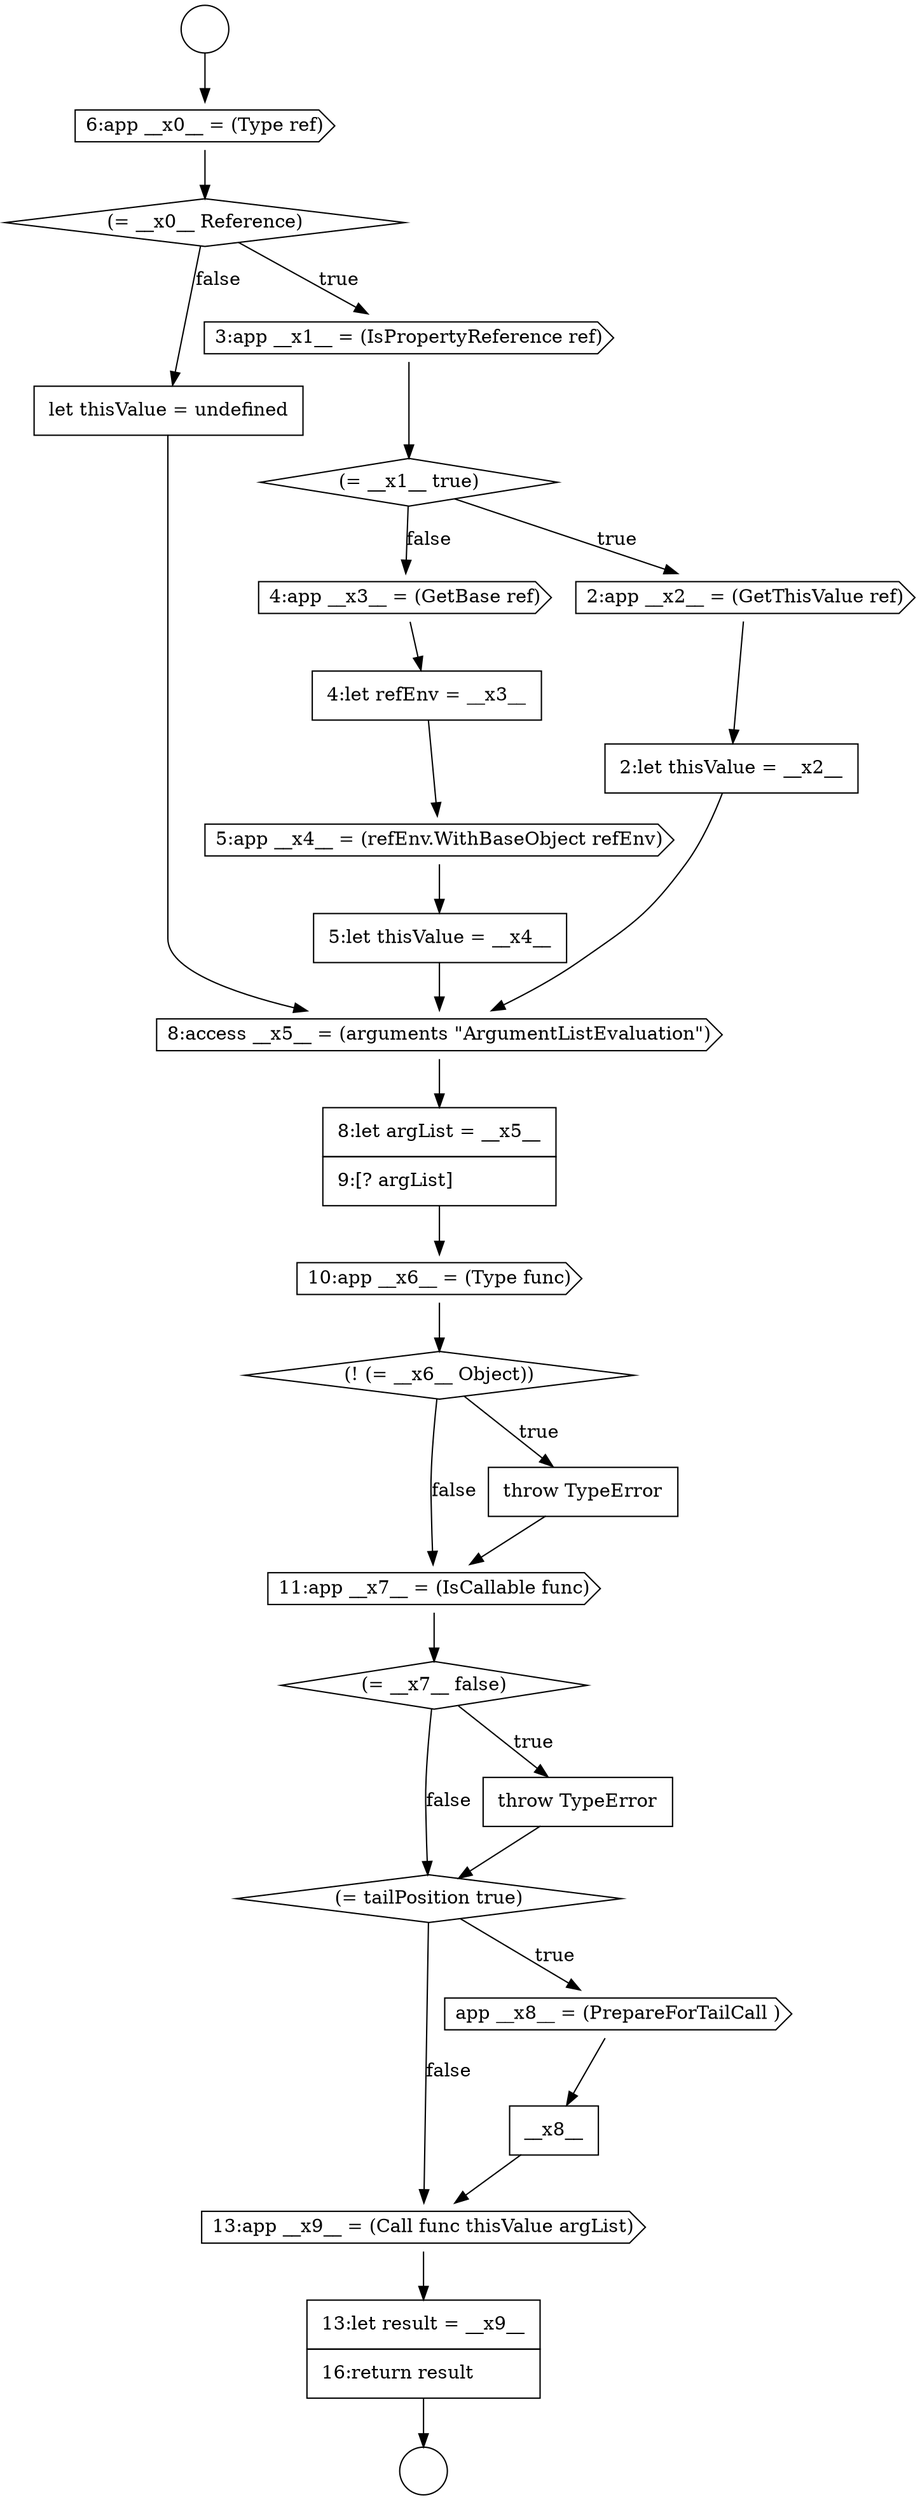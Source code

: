 digraph {
  node4247 [shape=none, margin=0, label=<<font color="black">
    <table border="0" cellborder="1" cellspacing="0" cellpadding="10">
      <tr><td align="left">let thisValue = undefined</td></tr>
    </table>
  </font>> color="black" fillcolor="white" style=filled]
  node4249 [shape=none, margin=0, label=<<font color="black">
    <table border="0" cellborder="1" cellspacing="0" cellpadding="10">
      <tr><td align="left">8:let argList = __x5__</td></tr>
      <tr><td align="left">9:[? argList]</td></tr>
    </table>
  </font>> color="black" fillcolor="white" style=filled]
  node4253 [shape=cds, label=<<font color="black">11:app __x7__ = (IsCallable func)</font>> color="black" fillcolor="white" style=filled]
  node4258 [shape=none, margin=0, label=<<font color="black">
    <table border="0" cellborder="1" cellspacing="0" cellpadding="10">
      <tr><td align="left">__x8__</td></tr>
    </table>
  </font>> color="black" fillcolor="white" style=filled]
  node4252 [shape=none, margin=0, label=<<font color="black">
    <table border="0" cellborder="1" cellspacing="0" cellpadding="10">
      <tr><td align="left">throw TypeError</td></tr>
    </table>
  </font>> color="black" fillcolor="white" style=filled]
  node4248 [shape=cds, label=<<font color="black">8:access __x5__ = (arguments &quot;ArgumentListEvaluation&quot;)</font>> color="black" fillcolor="white" style=filled]
  node4256 [shape=diamond, label=<<font color="black">(= tailPosition true)</font>> color="black" fillcolor="white" style=filled]
  node4260 [shape=none, margin=0, label=<<font color="black">
    <table border="0" cellborder="1" cellspacing="0" cellpadding="10">
      <tr><td align="left">13:let result = __x9__</td></tr>
      <tr><td align="left">16:return result</td></tr>
    </table>
  </font>> color="black" fillcolor="white" style=filled]
  node4255 [shape=none, margin=0, label=<<font color="black">
    <table border="0" cellborder="1" cellspacing="0" cellpadding="10">
      <tr><td align="left">throw TypeError</td></tr>
    </table>
  </font>> color="black" fillcolor="white" style=filled]
  node4250 [shape=cds, label=<<font color="black">10:app __x6__ = (Type func)</font>> color="black" fillcolor="white" style=filled]
  node4254 [shape=diamond, label=<<font color="black">(= __x7__ false)</font>> color="black" fillcolor="white" style=filled]
  node4238 [shape=diamond, label=<<font color="black">(= __x0__ Reference)</font>> color="black" fillcolor="white" style=filled]
  node4243 [shape=cds, label=<<font color="black">4:app __x3__ = (GetBase ref)</font>> color="black" fillcolor="white" style=filled]
  node4244 [shape=none, margin=0, label=<<font color="black">
    <table border="0" cellborder="1" cellspacing="0" cellpadding="10">
      <tr><td align="left">4:let refEnv = __x3__</td></tr>
    </table>
  </font>> color="black" fillcolor="white" style=filled]
  node4237 [shape=cds, label=<<font color="black">6:app __x0__ = (Type ref)</font>> color="black" fillcolor="white" style=filled]
  node4259 [shape=cds, label=<<font color="black">13:app __x9__ = (Call func thisValue argList)</font>> color="black" fillcolor="white" style=filled]
  node4251 [shape=diamond, label=<<font color="black">(! (= __x6__ Object))</font>> color="black" fillcolor="white" style=filled]
  node4236 [shape=circle label=" " color="black" fillcolor="white" style=filled]
  node4245 [shape=cds, label=<<font color="black">5:app __x4__ = (refEnv.WithBaseObject refEnv)</font>> color="black" fillcolor="white" style=filled]
  node4240 [shape=diamond, label=<<font color="black">(= __x1__ true)</font>> color="black" fillcolor="white" style=filled]
  node4241 [shape=cds, label=<<font color="black">2:app __x2__ = (GetThisValue ref)</font>> color="black" fillcolor="white" style=filled]
  node4246 [shape=none, margin=0, label=<<font color="black">
    <table border="0" cellborder="1" cellspacing="0" cellpadding="10">
      <tr><td align="left">5:let thisValue = __x4__</td></tr>
    </table>
  </font>> color="black" fillcolor="white" style=filled]
  node4235 [shape=circle label=" " color="black" fillcolor="white" style=filled]
  node4257 [shape=cds, label=<<font color="black">app __x8__ = (PrepareForTailCall )</font>> color="black" fillcolor="white" style=filled]
  node4242 [shape=none, margin=0, label=<<font color="black">
    <table border="0" cellborder="1" cellspacing="0" cellpadding="10">
      <tr><td align="left">2:let thisValue = __x2__</td></tr>
    </table>
  </font>> color="black" fillcolor="white" style=filled]
  node4239 [shape=cds, label=<<font color="black">3:app __x1__ = (IsPropertyReference ref)</font>> color="black" fillcolor="white" style=filled]
  node4243 -> node4244 [ color="black"]
  node4241 -> node4242 [ color="black"]
  node4248 -> node4249 [ color="black"]
  node4252 -> node4253 [ color="black"]
  node4255 -> node4256 [ color="black"]
  node4251 -> node4252 [label=<<font color="black">true</font>> color="black"]
  node4251 -> node4253 [label=<<font color="black">false</font>> color="black"]
  node4254 -> node4255 [label=<<font color="black">true</font>> color="black"]
  node4254 -> node4256 [label=<<font color="black">false</font>> color="black"]
  node4258 -> node4259 [ color="black"]
  node4240 -> node4241 [label=<<font color="black">true</font>> color="black"]
  node4240 -> node4243 [label=<<font color="black">false</font>> color="black"]
  node4249 -> node4250 [ color="black"]
  node4244 -> node4245 [ color="black"]
  node4257 -> node4258 [ color="black"]
  node4245 -> node4246 [ color="black"]
  node4246 -> node4248 [ color="black"]
  node4247 -> node4248 [ color="black"]
  node4237 -> node4238 [ color="black"]
  node4242 -> node4248 [ color="black"]
  node4259 -> node4260 [ color="black"]
  node4260 -> node4236 [ color="black"]
  node4238 -> node4239 [label=<<font color="black">true</font>> color="black"]
  node4238 -> node4247 [label=<<font color="black">false</font>> color="black"]
  node4253 -> node4254 [ color="black"]
  node4250 -> node4251 [ color="black"]
  node4256 -> node4257 [label=<<font color="black">true</font>> color="black"]
  node4256 -> node4259 [label=<<font color="black">false</font>> color="black"]
  node4239 -> node4240 [ color="black"]
  node4235 -> node4237 [ color="black"]
}
